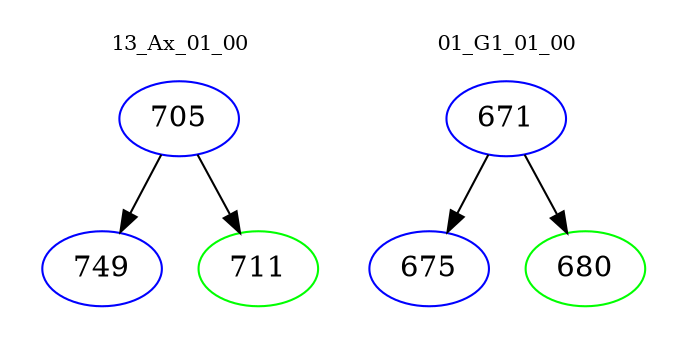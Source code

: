 digraph{
subgraph cluster_0 {
color = white
label = "13_Ax_01_00";
fontsize=10;
T0_705 [label="705", color="blue"]
T0_705 -> T0_749 [color="black"]
T0_749 [label="749", color="blue"]
T0_705 -> T0_711 [color="black"]
T0_711 [label="711", color="green"]
}
subgraph cluster_1 {
color = white
label = "01_G1_01_00";
fontsize=10;
T1_671 [label="671", color="blue"]
T1_671 -> T1_675 [color="black"]
T1_675 [label="675", color="blue"]
T1_671 -> T1_680 [color="black"]
T1_680 [label="680", color="green"]
}
}

